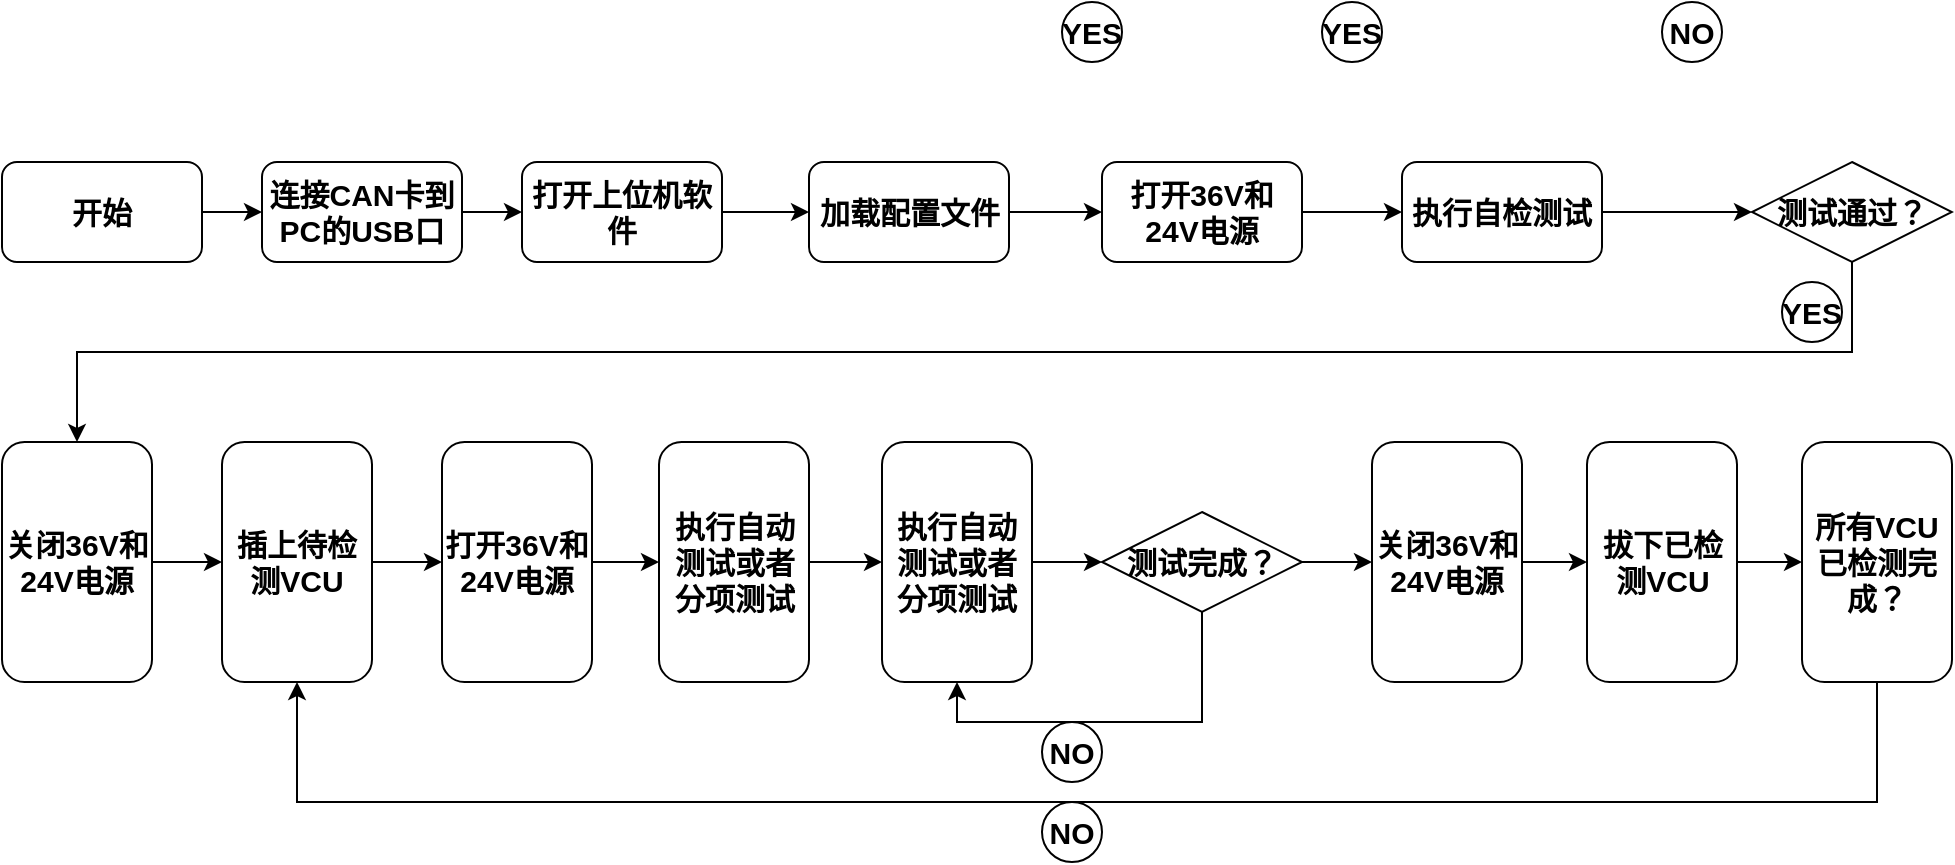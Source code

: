 <mxfile version="13.6.3" type="github">
  <diagram id="C5RBs43oDa-KdzZeNtuy" name="Page-1">
    <mxGraphModel dx="1117" dy="689" grid="1" gridSize="10" guides="1" tooltips="1" connect="1" arrows="1" fold="1" page="1" pageScale="1" pageWidth="827" pageHeight="1169" math="0" shadow="0">
      <root>
        <mxCell id="WIyWlLk6GJQsqaUBKTNV-0" />
        <mxCell id="WIyWlLk6GJQsqaUBKTNV-1" parent="WIyWlLk6GJQsqaUBKTNV-0" />
        <mxCell id="d8XL-BE_UVdsmNpmtMz1-2" value="" style="edgeStyle=orthogonalEdgeStyle;rounded=0;orthogonalLoop=1;jettySize=auto;html=1;" edge="1" parent="WIyWlLk6GJQsqaUBKTNV-1" source="d8XL-BE_UVdsmNpmtMz1-0" target="d8XL-BE_UVdsmNpmtMz1-1">
          <mxGeometry relative="1" as="geometry" />
        </mxCell>
        <mxCell id="d8XL-BE_UVdsmNpmtMz1-0" value="开始" style="rounded=1;whiteSpace=wrap;html=1;fontStyle=1;fontSize=15;" vertex="1" parent="WIyWlLk6GJQsqaUBKTNV-1">
          <mxGeometry x="10" y="90" width="100" height="50" as="geometry" />
        </mxCell>
        <mxCell id="d8XL-BE_UVdsmNpmtMz1-5" value="" style="edgeStyle=orthogonalEdgeStyle;rounded=0;orthogonalLoop=1;jettySize=auto;html=1;" edge="1" parent="WIyWlLk6GJQsqaUBKTNV-1" source="d8XL-BE_UVdsmNpmtMz1-1" target="d8XL-BE_UVdsmNpmtMz1-3">
          <mxGeometry relative="1" as="geometry" />
        </mxCell>
        <mxCell id="d8XL-BE_UVdsmNpmtMz1-1" value="连接CAN卡到PC的USB口" style="rounded=1;whiteSpace=wrap;html=1;fontStyle=1;fontSize=15;" vertex="1" parent="WIyWlLk6GJQsqaUBKTNV-1">
          <mxGeometry x="140" y="90" width="100" height="50" as="geometry" />
        </mxCell>
        <mxCell id="d8XL-BE_UVdsmNpmtMz1-6" value="" style="edgeStyle=orthogonalEdgeStyle;rounded=0;orthogonalLoop=1;jettySize=auto;html=1;" edge="1" parent="WIyWlLk6GJQsqaUBKTNV-1" source="d8XL-BE_UVdsmNpmtMz1-3" target="d8XL-BE_UVdsmNpmtMz1-4">
          <mxGeometry relative="1" as="geometry" />
        </mxCell>
        <mxCell id="d8XL-BE_UVdsmNpmtMz1-3" value="打开上位机软件" style="rounded=1;whiteSpace=wrap;html=1;fontStyle=1;fontSize=15;" vertex="1" parent="WIyWlLk6GJQsqaUBKTNV-1">
          <mxGeometry x="270" y="90" width="100" height="50" as="geometry" />
        </mxCell>
        <mxCell id="d8XL-BE_UVdsmNpmtMz1-8" value="" style="edgeStyle=orthogonalEdgeStyle;rounded=0;orthogonalLoop=1;jettySize=auto;html=1;" edge="1" parent="WIyWlLk6GJQsqaUBKTNV-1" source="d8XL-BE_UVdsmNpmtMz1-4" target="d8XL-BE_UVdsmNpmtMz1-7">
          <mxGeometry relative="1" as="geometry" />
        </mxCell>
        <mxCell id="d8XL-BE_UVdsmNpmtMz1-4" value="加载配置文件" style="rounded=1;whiteSpace=wrap;html=1;fontStyle=1;fontSize=15;" vertex="1" parent="WIyWlLk6GJQsqaUBKTNV-1">
          <mxGeometry x="413.5" y="90" width="100" height="50" as="geometry" />
        </mxCell>
        <mxCell id="d8XL-BE_UVdsmNpmtMz1-10" value="" style="edgeStyle=orthogonalEdgeStyle;rounded=0;orthogonalLoop=1;jettySize=auto;html=1;" edge="1" parent="WIyWlLk6GJQsqaUBKTNV-1" source="d8XL-BE_UVdsmNpmtMz1-7" target="d8XL-BE_UVdsmNpmtMz1-9">
          <mxGeometry relative="1" as="geometry" />
        </mxCell>
        <mxCell id="d8XL-BE_UVdsmNpmtMz1-7" value="打开36V和24V电源" style="rounded=1;whiteSpace=wrap;html=1;fontStyle=1;fontSize=15;" vertex="1" parent="WIyWlLk6GJQsqaUBKTNV-1">
          <mxGeometry x="560" y="90" width="100" height="50" as="geometry" />
        </mxCell>
        <mxCell id="d8XL-BE_UVdsmNpmtMz1-45" style="edgeStyle=orthogonalEdgeStyle;rounded=0;orthogonalLoop=1;jettySize=auto;html=1;entryX=0;entryY=0.5;entryDx=0;entryDy=0;fontSize=15;" edge="1" parent="WIyWlLk6GJQsqaUBKTNV-1" source="d8XL-BE_UVdsmNpmtMz1-9" target="d8XL-BE_UVdsmNpmtMz1-33">
          <mxGeometry relative="1" as="geometry" />
        </mxCell>
        <mxCell id="d8XL-BE_UVdsmNpmtMz1-9" value="执行自检测试" style="rounded=1;whiteSpace=wrap;html=1;fontStyle=1;fontSize=15;" vertex="1" parent="WIyWlLk6GJQsqaUBKTNV-1">
          <mxGeometry x="710" y="90" width="100" height="50" as="geometry" />
        </mxCell>
        <mxCell id="d8XL-BE_UVdsmNpmtMz1-14" style="edgeStyle=orthogonalEdgeStyle;rounded=0;orthogonalLoop=1;jettySize=auto;html=1;exitX=0.5;exitY=1;exitDx=0;exitDy=0;entryX=0.5;entryY=0;entryDx=0;entryDy=0;" edge="1" parent="WIyWlLk6GJQsqaUBKTNV-1" source="d8XL-BE_UVdsmNpmtMz1-33" target="d8XL-BE_UVdsmNpmtMz1-23">
          <mxGeometry relative="1" as="geometry">
            <mxPoint x="840" y="140" as="sourcePoint" />
            <mxPoint x="60" y="230" as="targetPoint" />
          </mxGeometry>
        </mxCell>
        <mxCell id="d8XL-BE_UVdsmNpmtMz1-18" value="NO" style="ellipse;whiteSpace=wrap;html=1;fontStyle=1;fontSize=15;" vertex="1" parent="WIyWlLk6GJQsqaUBKTNV-1">
          <mxGeometry x="840" y="10" width="30" height="30" as="geometry" />
        </mxCell>
        <mxCell id="d8XL-BE_UVdsmNpmtMz1-19" value="YES" style="ellipse;whiteSpace=wrap;html=1;fontStyle=1;fontSize=15;" vertex="1" parent="WIyWlLk6GJQsqaUBKTNV-1">
          <mxGeometry x="670" y="10" width="30" height="30" as="geometry" />
        </mxCell>
        <mxCell id="d8XL-BE_UVdsmNpmtMz1-20" value="YES" style="ellipse;whiteSpace=wrap;html=1;fontStyle=1;fontSize=15;" vertex="1" parent="WIyWlLk6GJQsqaUBKTNV-1">
          <mxGeometry x="900" y="150" width="30" height="30" as="geometry" />
        </mxCell>
        <mxCell id="d8XL-BE_UVdsmNpmtMz1-21" value="NO" style="ellipse;whiteSpace=wrap;html=1;fontStyle=1;fontSize=15;" vertex="1" parent="WIyWlLk6GJQsqaUBKTNV-1">
          <mxGeometry x="530" y="410" width="30" height="30" as="geometry" />
        </mxCell>
        <mxCell id="d8XL-BE_UVdsmNpmtMz1-26" value="" style="edgeStyle=orthogonalEdgeStyle;rounded=0;orthogonalLoop=1;jettySize=auto;html=1;" edge="1" parent="WIyWlLk6GJQsqaUBKTNV-1" source="d8XL-BE_UVdsmNpmtMz1-23" target="d8XL-BE_UVdsmNpmtMz1-25">
          <mxGeometry relative="1" as="geometry" />
        </mxCell>
        <mxCell id="d8XL-BE_UVdsmNpmtMz1-23" value="关闭36V和24V电源" style="rounded=1;whiteSpace=wrap;html=1;fontStyle=1;fontSize=15;" vertex="1" parent="WIyWlLk6GJQsqaUBKTNV-1">
          <mxGeometry x="10" y="230" width="75" height="120" as="geometry" />
        </mxCell>
        <mxCell id="d8XL-BE_UVdsmNpmtMz1-28" value="" style="edgeStyle=orthogonalEdgeStyle;rounded=0;orthogonalLoop=1;jettySize=auto;html=1;" edge="1" parent="WIyWlLk6GJQsqaUBKTNV-1" source="d8XL-BE_UVdsmNpmtMz1-25" target="d8XL-BE_UVdsmNpmtMz1-27">
          <mxGeometry relative="1" as="geometry" />
        </mxCell>
        <mxCell id="d8XL-BE_UVdsmNpmtMz1-25" value="插上待检测VCU" style="rounded=1;whiteSpace=wrap;html=1;fontStyle=1;fontSize=15;" vertex="1" parent="WIyWlLk6GJQsqaUBKTNV-1">
          <mxGeometry x="120" y="230" width="75" height="120" as="geometry" />
        </mxCell>
        <mxCell id="d8XL-BE_UVdsmNpmtMz1-30" value="" style="edgeStyle=orthogonalEdgeStyle;rounded=0;orthogonalLoop=1;jettySize=auto;html=1;" edge="1" parent="WIyWlLk6GJQsqaUBKTNV-1" source="d8XL-BE_UVdsmNpmtMz1-27" target="d8XL-BE_UVdsmNpmtMz1-29">
          <mxGeometry relative="1" as="geometry" />
        </mxCell>
        <mxCell id="d8XL-BE_UVdsmNpmtMz1-27" value="打开36V和24V电源" style="rounded=1;whiteSpace=wrap;html=1;fontStyle=1;fontSize=15;" vertex="1" parent="WIyWlLk6GJQsqaUBKTNV-1">
          <mxGeometry x="230" y="230" width="75" height="120" as="geometry" />
        </mxCell>
        <mxCell id="d8XL-BE_UVdsmNpmtMz1-32" value="" style="edgeStyle=orthogonalEdgeStyle;rounded=0;orthogonalLoop=1;jettySize=auto;html=1;" edge="1" parent="WIyWlLk6GJQsqaUBKTNV-1" source="d8XL-BE_UVdsmNpmtMz1-29" target="d8XL-BE_UVdsmNpmtMz1-31">
          <mxGeometry relative="1" as="geometry" />
        </mxCell>
        <mxCell id="d8XL-BE_UVdsmNpmtMz1-29" value="执行自动测试或者分项测试" style="rounded=1;whiteSpace=wrap;html=1;fontStyle=1;fontSize=15;" vertex="1" parent="WIyWlLk6GJQsqaUBKTNV-1">
          <mxGeometry x="338.5" y="230" width="75" height="120" as="geometry" />
        </mxCell>
        <mxCell id="d8XL-BE_UVdsmNpmtMz1-35" value="" style="edgeStyle=orthogonalEdgeStyle;rounded=0;orthogonalLoop=1;jettySize=auto;html=1;" edge="1" parent="WIyWlLk6GJQsqaUBKTNV-1" source="d8XL-BE_UVdsmNpmtMz1-31" target="d8XL-BE_UVdsmNpmtMz1-34">
          <mxGeometry relative="1" as="geometry" />
        </mxCell>
        <mxCell id="d8XL-BE_UVdsmNpmtMz1-31" value="执行自动测试或者分项测试" style="rounded=1;whiteSpace=wrap;html=1;fontStyle=1;fontSize=15;" vertex="1" parent="WIyWlLk6GJQsqaUBKTNV-1">
          <mxGeometry x="450" y="230" width="75" height="120" as="geometry" />
        </mxCell>
        <mxCell id="d8XL-BE_UVdsmNpmtMz1-33" value="测试通过？" style="rhombus;whiteSpace=wrap;html=1;fontStyle=1;fontSize=15;" vertex="1" parent="WIyWlLk6GJQsqaUBKTNV-1">
          <mxGeometry x="885" y="90" width="100" height="50" as="geometry" />
        </mxCell>
        <mxCell id="d8XL-BE_UVdsmNpmtMz1-36" style="edgeStyle=orthogonalEdgeStyle;rounded=0;orthogonalLoop=1;jettySize=auto;html=1;exitX=0.5;exitY=1;exitDx=0;exitDy=0;entryX=0.5;entryY=1;entryDx=0;entryDy=0;" edge="1" parent="WIyWlLk6GJQsqaUBKTNV-1" source="d8XL-BE_UVdsmNpmtMz1-34" target="d8XL-BE_UVdsmNpmtMz1-31">
          <mxGeometry relative="1" as="geometry" />
        </mxCell>
        <mxCell id="d8XL-BE_UVdsmNpmtMz1-40" value="" style="edgeStyle=orthogonalEdgeStyle;rounded=0;orthogonalLoop=1;jettySize=auto;html=1;fontSize=15;" edge="1" parent="WIyWlLk6GJQsqaUBKTNV-1" source="d8XL-BE_UVdsmNpmtMz1-34" target="d8XL-BE_UVdsmNpmtMz1-39">
          <mxGeometry relative="1" as="geometry" />
        </mxCell>
        <mxCell id="d8XL-BE_UVdsmNpmtMz1-34" value="测试完成？" style="rhombus;whiteSpace=wrap;html=1;fontStyle=1;fontSize=15;" vertex="1" parent="WIyWlLk6GJQsqaUBKTNV-1">
          <mxGeometry x="560" y="265" width="100" height="50" as="geometry" />
        </mxCell>
        <mxCell id="d8XL-BE_UVdsmNpmtMz1-37" value="YES" style="ellipse;whiteSpace=wrap;html=1;fontStyle=1;fontSize=15;" vertex="1" parent="WIyWlLk6GJQsqaUBKTNV-1">
          <mxGeometry x="540" y="10" width="30" height="30" as="geometry" />
        </mxCell>
        <mxCell id="d8XL-BE_UVdsmNpmtMz1-38" value="NO" style="ellipse;whiteSpace=wrap;html=1;fontStyle=1;fontSize=15;" vertex="1" parent="WIyWlLk6GJQsqaUBKTNV-1">
          <mxGeometry x="530" y="370" width="30" height="30" as="geometry" />
        </mxCell>
        <mxCell id="d8XL-BE_UVdsmNpmtMz1-42" value="" style="edgeStyle=orthogonalEdgeStyle;rounded=0;orthogonalLoop=1;jettySize=auto;html=1;fontSize=15;" edge="1" parent="WIyWlLk6GJQsqaUBKTNV-1" source="d8XL-BE_UVdsmNpmtMz1-39" target="d8XL-BE_UVdsmNpmtMz1-41">
          <mxGeometry relative="1" as="geometry" />
        </mxCell>
        <mxCell id="d8XL-BE_UVdsmNpmtMz1-39" value="关闭36V和24V电源" style="rounded=1;whiteSpace=wrap;html=1;fontStyle=1;fontSize=15;" vertex="1" parent="WIyWlLk6GJQsqaUBKTNV-1">
          <mxGeometry x="695" y="230" width="75" height="120" as="geometry" />
        </mxCell>
        <mxCell id="d8XL-BE_UVdsmNpmtMz1-44" value="" style="edgeStyle=orthogonalEdgeStyle;rounded=0;orthogonalLoop=1;jettySize=auto;html=1;fontSize=15;" edge="1" parent="WIyWlLk6GJQsqaUBKTNV-1" source="d8XL-BE_UVdsmNpmtMz1-41" target="d8XL-BE_UVdsmNpmtMz1-43">
          <mxGeometry relative="1" as="geometry" />
        </mxCell>
        <mxCell id="d8XL-BE_UVdsmNpmtMz1-41" value="拔下已检测VCU" style="rounded=1;whiteSpace=wrap;html=1;fontStyle=1;fontSize=15;" vertex="1" parent="WIyWlLk6GJQsqaUBKTNV-1">
          <mxGeometry x="802.5" y="230" width="75" height="120" as="geometry" />
        </mxCell>
        <mxCell id="d8XL-BE_UVdsmNpmtMz1-46" style="edgeStyle=orthogonalEdgeStyle;rounded=0;orthogonalLoop=1;jettySize=auto;html=1;exitX=0.5;exitY=1;exitDx=0;exitDy=0;entryX=0.5;entryY=1;entryDx=0;entryDy=0;fontSize=15;" edge="1" parent="WIyWlLk6GJQsqaUBKTNV-1" source="d8XL-BE_UVdsmNpmtMz1-43" target="d8XL-BE_UVdsmNpmtMz1-25">
          <mxGeometry relative="1" as="geometry">
            <Array as="points">
              <mxPoint x="947" y="410" />
              <mxPoint x="158" y="410" />
            </Array>
          </mxGeometry>
        </mxCell>
        <mxCell id="d8XL-BE_UVdsmNpmtMz1-43" value="所有VCU已检测完成？" style="rounded=1;whiteSpace=wrap;html=1;fontStyle=1;fontSize=15;" vertex="1" parent="WIyWlLk6GJQsqaUBKTNV-1">
          <mxGeometry x="910" y="230" width="75" height="120" as="geometry" />
        </mxCell>
      </root>
    </mxGraphModel>
  </diagram>
</mxfile>
